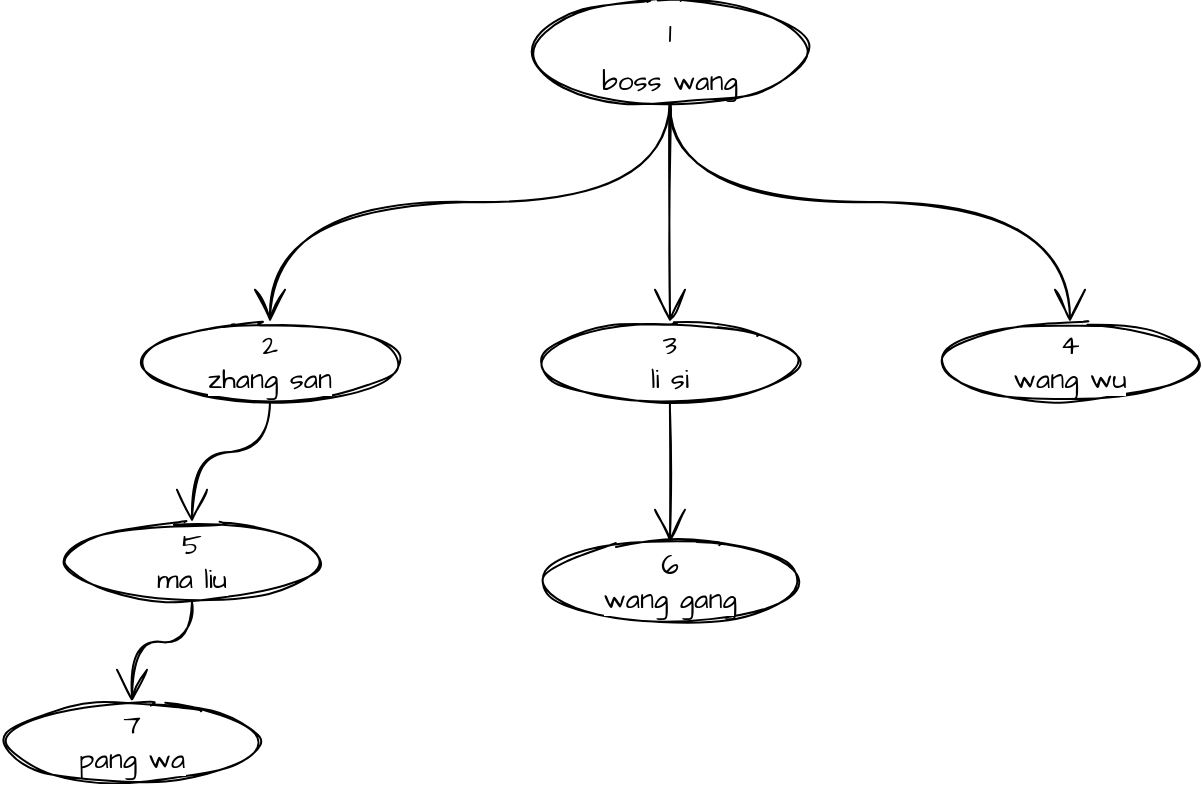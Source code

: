 <mxfile version="20.2.3" type="github">
  <diagram id="3NLDDvWX0bf8imCqcWts" name="第 1 页">
    <mxGraphModel dx="1422" dy="800" grid="1" gridSize="10" guides="1" tooltips="1" connect="1" arrows="1" fold="1" page="1" pageScale="1" pageWidth="827" pageHeight="1169" math="0" shadow="0">
      <root>
        <mxCell id="0" />
        <mxCell id="1" parent="0" />
        <mxCell id="w5T0Ui5JZ-jCRDqWNCSB-8" style="edgeStyle=orthogonalEdgeStyle;curved=1;rounded=0;sketch=1;hachureGap=4;orthogonalLoop=1;jettySize=auto;html=1;exitX=0.5;exitY=1;exitDx=0;exitDy=0;fontFamily=Architects Daughter;fontSource=https%3A%2F%2Ffonts.googleapis.com%2Fcss%3Ffamily%3DArchitects%2BDaughter;fontSize=14;endArrow=open;startSize=14;endSize=14;sourcePerimeterSpacing=8;targetPerimeterSpacing=8;entryX=0.5;entryY=0;entryDx=0;entryDy=0;" edge="1" parent="1" source="w5T0Ui5JZ-jCRDqWNCSB-3" target="w5T0Ui5JZ-jCRDqWNCSB-4">
          <mxGeometry relative="1" as="geometry" />
        </mxCell>
        <mxCell id="w5T0Ui5JZ-jCRDqWNCSB-9" style="edgeStyle=orthogonalEdgeStyle;curved=1;rounded=0;sketch=1;hachureGap=4;orthogonalLoop=1;jettySize=auto;html=1;exitX=0.5;exitY=1;exitDx=0;exitDy=0;entryX=0.5;entryY=0;entryDx=0;entryDy=0;fontFamily=Architects Daughter;fontSource=https%3A%2F%2Ffonts.googleapis.com%2Fcss%3Ffamily%3DArchitects%2BDaughter;fontSize=14;endArrow=open;startSize=14;endSize=14;sourcePerimeterSpacing=8;targetPerimeterSpacing=8;" edge="1" parent="1" source="w5T0Ui5JZ-jCRDqWNCSB-3" target="w5T0Ui5JZ-jCRDqWNCSB-5">
          <mxGeometry relative="1" as="geometry" />
        </mxCell>
        <mxCell id="w5T0Ui5JZ-jCRDqWNCSB-10" style="edgeStyle=orthogonalEdgeStyle;curved=1;rounded=0;sketch=1;hachureGap=4;orthogonalLoop=1;jettySize=auto;html=1;exitX=0.5;exitY=1;exitDx=0;exitDy=0;entryX=0.5;entryY=0;entryDx=0;entryDy=0;fontFamily=Architects Daughter;fontSource=https%3A%2F%2Ffonts.googleapis.com%2Fcss%3Ffamily%3DArchitects%2BDaughter;fontSize=14;endArrow=open;startSize=14;endSize=14;sourcePerimeterSpacing=8;targetPerimeterSpacing=8;" edge="1" parent="1" source="w5T0Ui5JZ-jCRDqWNCSB-3" target="w5T0Ui5JZ-jCRDqWNCSB-6">
          <mxGeometry relative="1" as="geometry" />
        </mxCell>
        <mxCell id="w5T0Ui5JZ-jCRDqWNCSB-3" value="&lt;font style=&quot;font-size: 14px; line-height: 1;&quot;&gt;1&lt;br&gt;boss wang&lt;/font&gt;" style="ellipse;whiteSpace=wrap;html=1;sketch=1;hachureGap=4;fontFamily=Architects Daughter;fontSource=https%3A%2F%2Ffonts.googleapis.com%2Fcss%3Ffamily%3DArchitects%2BDaughter;fontSize=20;" vertex="1" parent="1">
          <mxGeometry x="344" y="150" width="140" height="50" as="geometry" />
        </mxCell>
        <mxCell id="w5T0Ui5JZ-jCRDqWNCSB-12" style="edgeStyle=orthogonalEdgeStyle;curved=1;rounded=0;sketch=1;hachureGap=4;orthogonalLoop=1;jettySize=auto;html=1;exitX=0.5;exitY=1;exitDx=0;exitDy=0;entryX=0.5;entryY=0;entryDx=0;entryDy=0;fontFamily=Architects Daughter;fontSource=https%3A%2F%2Ffonts.googleapis.com%2Fcss%3Ffamily%3DArchitects%2BDaughter;fontSize=14;endArrow=open;startSize=14;endSize=14;sourcePerimeterSpacing=8;targetPerimeterSpacing=8;" edge="1" parent="1" source="w5T0Ui5JZ-jCRDqWNCSB-4" target="w5T0Ui5JZ-jCRDqWNCSB-7">
          <mxGeometry relative="1" as="geometry" />
        </mxCell>
        <mxCell id="w5T0Ui5JZ-jCRDqWNCSB-4" value="2&lt;br&gt;zhang san" style="ellipse;whiteSpace=wrap;html=1;labelBackgroundColor=#ffffff;sketch=1;hachureGap=4;fontFamily=Architects Daughter;fontSource=https%3A%2F%2Ffonts.googleapis.com%2Fcss%3Ffamily%3DArchitects%2BDaughter;fontSize=14;" vertex="1" parent="1">
          <mxGeometry x="149" y="310" width="130" height="40" as="geometry" />
        </mxCell>
        <mxCell id="w5T0Ui5JZ-jCRDqWNCSB-16" style="edgeStyle=orthogonalEdgeStyle;curved=1;rounded=0;sketch=1;hachureGap=4;orthogonalLoop=1;jettySize=auto;html=1;exitX=0.5;exitY=1;exitDx=0;exitDy=0;entryX=0.5;entryY=0;entryDx=0;entryDy=0;fontFamily=Architects Daughter;fontSource=https%3A%2F%2Ffonts.googleapis.com%2Fcss%3Ffamily%3DArchitects%2BDaughter;fontSize=14;endArrow=open;startSize=14;endSize=14;sourcePerimeterSpacing=8;targetPerimeterSpacing=8;" edge="1" parent="1" source="w5T0Ui5JZ-jCRDqWNCSB-5" target="w5T0Ui5JZ-jCRDqWNCSB-15">
          <mxGeometry relative="1" as="geometry" />
        </mxCell>
        <mxCell id="w5T0Ui5JZ-jCRDqWNCSB-5" value="3&lt;br&gt;li si" style="ellipse;whiteSpace=wrap;html=1;labelBackgroundColor=#ffffff;sketch=1;hachureGap=4;fontFamily=Architects Daughter;fontSource=https%3A%2F%2Ffonts.googleapis.com%2Fcss%3Ffamily%3DArchitects%2BDaughter;fontSize=14;" vertex="1" parent="1">
          <mxGeometry x="349" y="310" width="130" height="40" as="geometry" />
        </mxCell>
        <mxCell id="w5T0Ui5JZ-jCRDqWNCSB-6" value="4&lt;br&gt;wang wu" style="ellipse;whiteSpace=wrap;html=1;labelBackgroundColor=#ffffff;sketch=1;hachureGap=4;fontFamily=Architects Daughter;fontSource=https%3A%2F%2Ffonts.googleapis.com%2Fcss%3Ffamily%3DArchitects%2BDaughter;fontSize=14;" vertex="1" parent="1">
          <mxGeometry x="549" y="310" width="130" height="40" as="geometry" />
        </mxCell>
        <mxCell id="w5T0Ui5JZ-jCRDqWNCSB-14" style="edgeStyle=orthogonalEdgeStyle;curved=1;rounded=0;sketch=1;hachureGap=4;orthogonalLoop=1;jettySize=auto;html=1;exitX=0.5;exitY=1;exitDx=0;exitDy=0;entryX=0.5;entryY=0;entryDx=0;entryDy=0;fontFamily=Architects Daughter;fontSource=https%3A%2F%2Ffonts.googleapis.com%2Fcss%3Ffamily%3DArchitects%2BDaughter;fontSize=14;endArrow=open;startSize=14;endSize=14;sourcePerimeterSpacing=8;targetPerimeterSpacing=8;" edge="1" parent="1" source="w5T0Ui5JZ-jCRDqWNCSB-7" target="w5T0Ui5JZ-jCRDqWNCSB-11">
          <mxGeometry relative="1" as="geometry" />
        </mxCell>
        <mxCell id="w5T0Ui5JZ-jCRDqWNCSB-7" value="5&lt;br&gt;ma liu" style="ellipse;whiteSpace=wrap;html=1;labelBackgroundColor=#ffffff;sketch=1;hachureGap=4;fontFamily=Architects Daughter;fontSource=https%3A%2F%2Ffonts.googleapis.com%2Fcss%3Ffamily%3DArchitects%2BDaughter;fontSize=14;" vertex="1" parent="1">
          <mxGeometry x="110" y="410" width="130" height="40" as="geometry" />
        </mxCell>
        <mxCell id="w5T0Ui5JZ-jCRDqWNCSB-11" value="7&lt;br&gt;pang wa" style="ellipse;whiteSpace=wrap;html=1;labelBackgroundColor=#ffffff;sketch=1;hachureGap=4;fontFamily=Architects Daughter;fontSource=https%3A%2F%2Ffonts.googleapis.com%2Fcss%3Ffamily%3DArchitects%2BDaughter;fontSize=14;" vertex="1" parent="1">
          <mxGeometry x="80" y="500" width="130" height="40" as="geometry" />
        </mxCell>
        <mxCell id="w5T0Ui5JZ-jCRDqWNCSB-15" value="6&lt;br&gt;wang gang" style="ellipse;whiteSpace=wrap;html=1;labelBackgroundColor=#ffffff;sketch=1;hachureGap=4;fontFamily=Architects Daughter;fontSource=https%3A%2F%2Ffonts.googleapis.com%2Fcss%3Ffamily%3DArchitects%2BDaughter;fontSize=14;" vertex="1" parent="1">
          <mxGeometry x="349" y="420" width="130" height="40" as="geometry" />
        </mxCell>
      </root>
    </mxGraphModel>
  </diagram>
</mxfile>

